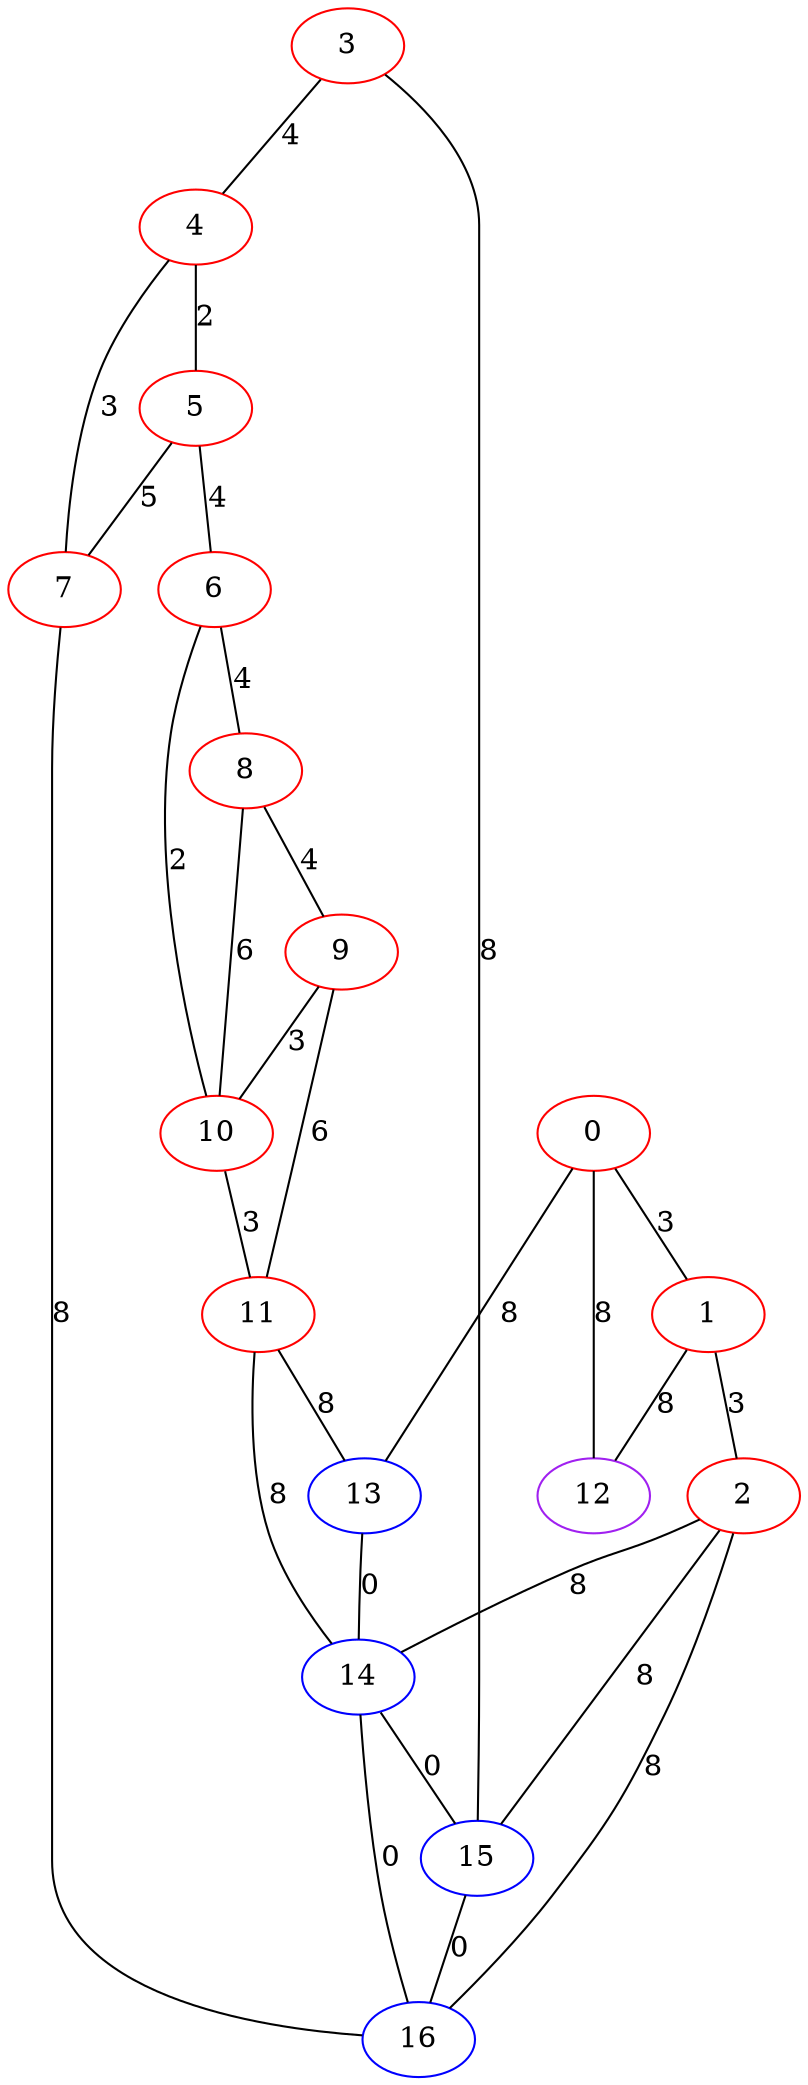 graph "" {
0 [color=red, weight=1];
1 [color=red, weight=1];
2 [color=red, weight=1];
3 [color=red, weight=1];
4 [color=red, weight=1];
5 [color=red, weight=1];
6 [color=red, weight=1];
7 [color=red, weight=1];
8 [color=red, weight=1];
9 [color=red, weight=1];
10 [color=red, weight=1];
11 [color=red, weight=1];
12 [color=purple, weight=4];
13 [color=blue, weight=3];
14 [color=blue, weight=3];
15 [color=blue, weight=3];
16 [color=blue, weight=3];
0 -- 1  [key=0, label=3];
0 -- 12  [key=0, label=8];
0 -- 13  [key=0, label=8];
1 -- 2  [key=0, label=3];
1 -- 12  [key=0, label=8];
2 -- 16  [key=0, label=8];
2 -- 14  [key=0, label=8];
2 -- 15  [key=0, label=8];
3 -- 4  [key=0, label=4];
3 -- 15  [key=0, label=8];
4 -- 5  [key=0, label=2];
4 -- 7  [key=0, label=3];
5 -- 6  [key=0, label=4];
5 -- 7  [key=0, label=5];
6 -- 8  [key=0, label=4];
6 -- 10  [key=0, label=2];
7 -- 16  [key=0, label=8];
8 -- 9  [key=0, label=4];
8 -- 10  [key=0, label=6];
9 -- 10  [key=0, label=3];
9 -- 11  [key=0, label=6];
10 -- 11  [key=0, label=3];
11 -- 13  [key=0, label=8];
11 -- 14  [key=0, label=8];
13 -- 14  [key=0, label=0];
14 -- 16  [key=0, label=0];
14 -- 15  [key=0, label=0];
15 -- 16  [key=0, label=0];
}
